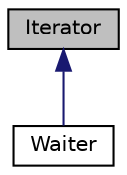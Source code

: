 digraph "Iterator"
{
 // LATEX_PDF_SIZE
  edge [fontname="Helvetica",fontsize="10",labelfontname="Helvetica",labelfontsize="10"];
  node [fontname="Helvetica",fontsize="10",shape=record];
  Node1 [label="Iterator",height=0.2,width=0.4,color="black", fillcolor="grey75", style="filled", fontcolor="black",tooltip="The Iterator class defines an abstract interface for iterating over a collection of objects."];
  Node1 -> Node2 [dir="back",color="midnightblue",fontsize="10",style="solid",fontname="Helvetica"];
  Node2 [label="Waiter",height=0.2,width=0.4,color="black", fillcolor="white", style="filled",URL="$classWaiter.html",tooltip="The Waiter class represents a waiter responsible for taking orders and serving customers."];
}
